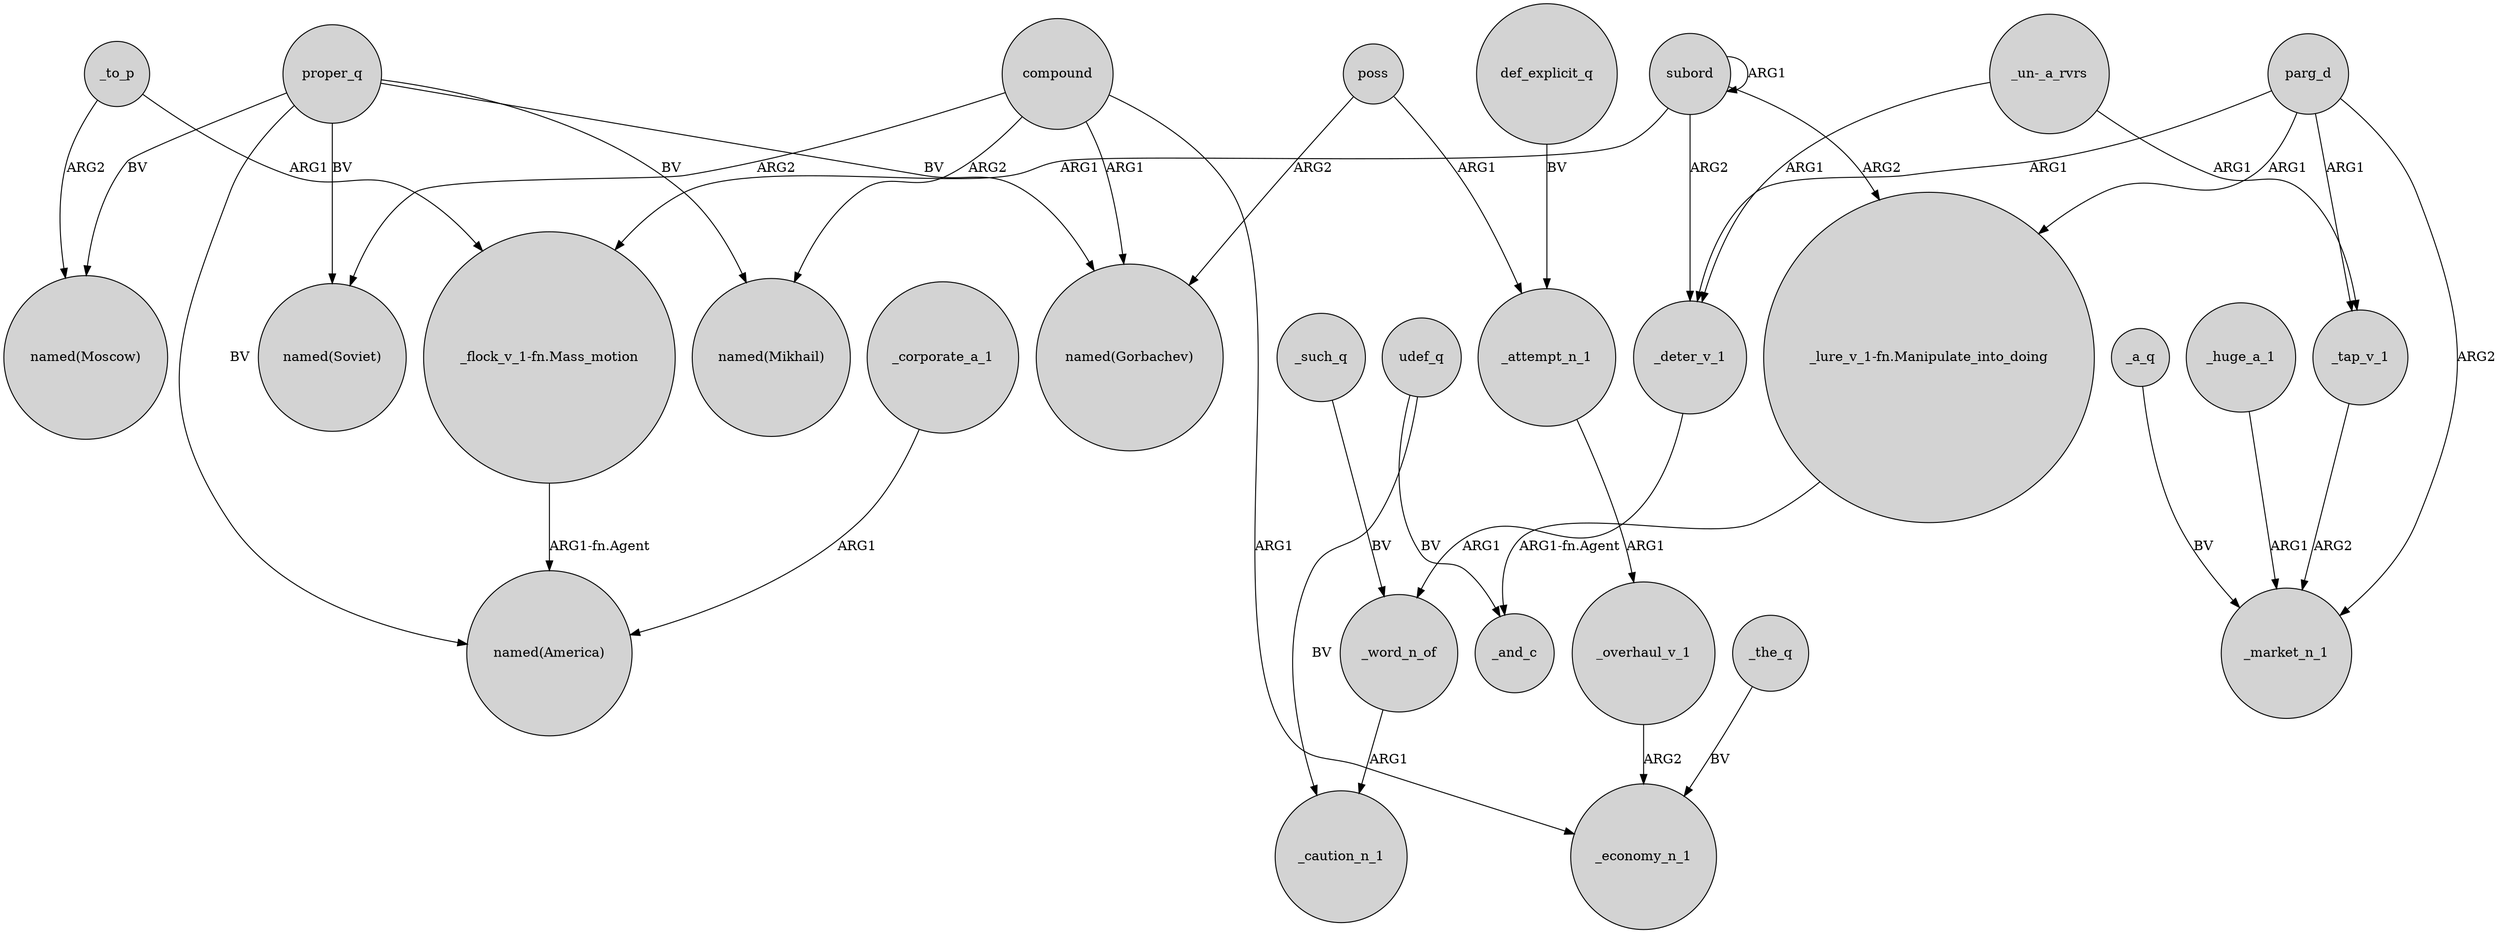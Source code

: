 digraph {
	node [shape=circle style=filled]
	poss -> "named(Gorbachev)" [label=ARG2]
	proper_q -> "named(Moscow)" [label=BV]
	subord -> _deter_v_1 [label=ARG2]
	_attempt_n_1 -> _overhaul_v_1 [label=ARG1]
	parg_d -> "_lure_v_1-fn.Manipulate_into_doing" [label=ARG1]
	_tap_v_1 -> _market_n_1 [label=ARG2]
	"_lure_v_1-fn.Manipulate_into_doing" -> _and_c [label="ARG1-fn.Agent"]
	"_flock_v_1-fn.Mass_motion" -> "named(America)" [label="ARG1-fn.Agent"]
	_to_p -> "_flock_v_1-fn.Mass_motion" [label=ARG1]
	_the_q -> _economy_n_1 [label=BV]
	subord -> subord [label=ARG1]
	subord -> "_flock_v_1-fn.Mass_motion" [label=ARG1]
	compound -> "named(Gorbachev)" [label=ARG1]
	poss -> _attempt_n_1 [label=ARG1]
	proper_q -> "named(Soviet)" [label=BV]
	udef_q -> _caution_n_1 [label=BV]
	_such_q -> _word_n_of [label=BV]
	parg_d -> _market_n_1 [label=ARG2]
	"_un-_a_rvrs" -> _tap_v_1 [label=ARG1]
	_overhaul_v_1 -> _economy_n_1 [label=ARG2]
	parg_d -> _tap_v_1 [label=ARG1]
	proper_q -> "named(Mikhail)" [label=BV]
	compound -> "named(Soviet)" [label=ARG2]
	_to_p -> "named(Moscow)" [label=ARG2]
	_a_q -> _market_n_1 [label=BV]
	"_un-_a_rvrs" -> _deter_v_1 [label=ARG1]
	def_explicit_q -> _attempt_n_1 [label=BV]
	compound -> _economy_n_1 [label=ARG1]
	_huge_a_1 -> _market_n_1 [label=ARG1]
	_deter_v_1 -> _word_n_of [label=ARG1]
	subord -> "_lure_v_1-fn.Manipulate_into_doing" [label=ARG2]
	udef_q -> _and_c [label=BV]
	parg_d -> _deter_v_1 [label=ARG1]
	proper_q -> "named(Gorbachev)" [label=BV]
	_word_n_of -> _caution_n_1 [label=ARG1]
	proper_q -> "named(America)" [label=BV]
	_corporate_a_1 -> "named(America)" [label=ARG1]
	compound -> "named(Mikhail)" [label=ARG2]
}
